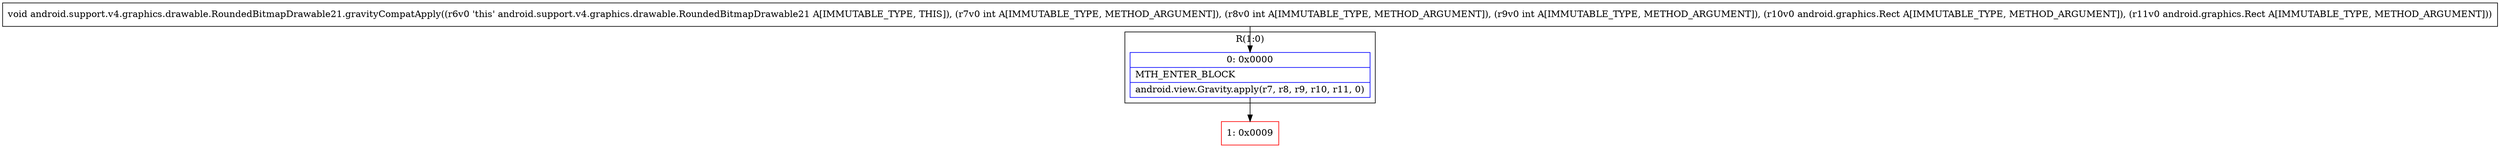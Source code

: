 digraph "CFG forandroid.support.v4.graphics.drawable.RoundedBitmapDrawable21.gravityCompatApply(IIILandroid\/graphics\/Rect;Landroid\/graphics\/Rect;)V" {
subgraph cluster_Region_378343656 {
label = "R(1:0)";
node [shape=record,color=blue];
Node_0 [shape=record,label="{0\:\ 0x0000|MTH_ENTER_BLOCK\l|android.view.Gravity.apply(r7, r8, r9, r10, r11, 0)\l}"];
}
Node_1 [shape=record,color=red,label="{1\:\ 0x0009}"];
MethodNode[shape=record,label="{void android.support.v4.graphics.drawable.RoundedBitmapDrawable21.gravityCompatApply((r6v0 'this' android.support.v4.graphics.drawable.RoundedBitmapDrawable21 A[IMMUTABLE_TYPE, THIS]), (r7v0 int A[IMMUTABLE_TYPE, METHOD_ARGUMENT]), (r8v0 int A[IMMUTABLE_TYPE, METHOD_ARGUMENT]), (r9v0 int A[IMMUTABLE_TYPE, METHOD_ARGUMENT]), (r10v0 android.graphics.Rect A[IMMUTABLE_TYPE, METHOD_ARGUMENT]), (r11v0 android.graphics.Rect A[IMMUTABLE_TYPE, METHOD_ARGUMENT])) }"];
MethodNode -> Node_0;
Node_0 -> Node_1;
}

